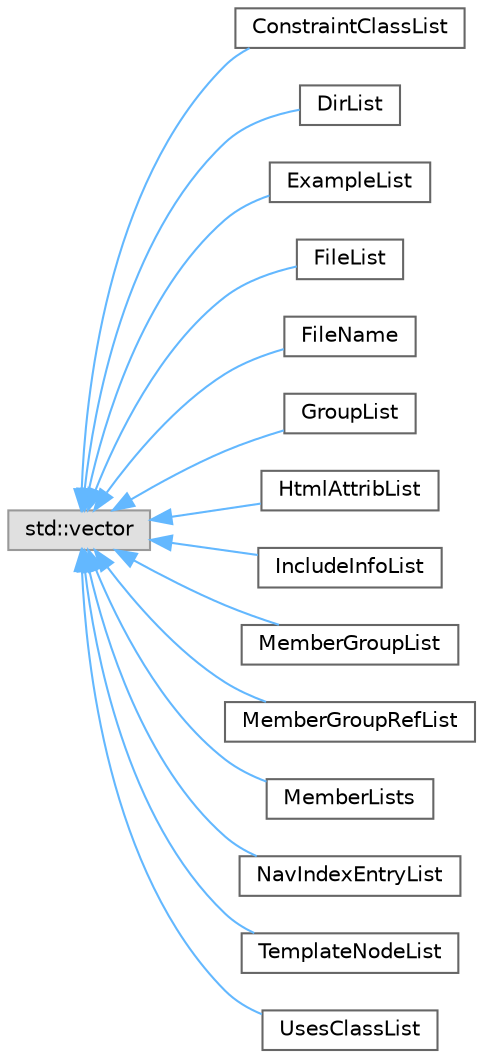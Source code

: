 digraph "Graphical Class Hierarchy"
{
 // INTERACTIVE_SVG=YES
 // LATEX_PDF_SIZE
  bgcolor="transparent";
  edge [fontname=Helvetica,fontsize=10,labelfontname=Helvetica,labelfontsize=10];
  node [fontname=Helvetica,fontsize=10,shape=box,height=0.2,width=0.4];
  rankdir="LR";
  Node0 [id="Node000000",label="std::vector",height=0.2,width=0.4,color="grey60", fillcolor="#E0E0E0", style="filled",tooltip=" "];
  Node0 -> Node1 [id="edge219_Node000000_Node000001",dir="back",color="steelblue1",style="solid",tooltip=" "];
  Node1 [id="Node000001",label="ConstraintClassList",height=0.2,width=0.4,color="grey40", fillcolor="white", style="filled",URL="$d6/d69/class_constraint_class_list.html",tooltip=" "];
  Node0 -> Node2 [id="edge220_Node000000_Node000002",dir="back",color="steelblue1",style="solid",tooltip=" "];
  Node2 [id="Node000002",label="DirList",height=0.2,width=0.4,color="grey40", fillcolor="white", style="filled",URL="$dc/d2a/class_dir_list.html",tooltip="A list of directories."];
  Node0 -> Node3 [id="edge221_Node000000_Node000003",dir="back",color="steelblue1",style="solid",tooltip=" "];
  Node3 [id="Node000003",label="ExampleList",height=0.2,width=0.4,color="grey40", fillcolor="white", style="filled",URL="$d1/d48/class_example_list.html",tooltip=" "];
  Node0 -> Node4 [id="edge222_Node000000_Node000004",dir="back",color="steelblue1",style="solid",tooltip=" "];
  Node4 [id="Node000004",label="FileList",height=0.2,width=0.4,color="grey40", fillcolor="white", style="filled",URL="$d0/d18/class_file_list.html",tooltip=" "];
  Node0 -> Node5 [id="edge223_Node000000_Node000005",dir="back",color="steelblue1",style="solid",tooltip=" "];
  Node5 [id="Node000005",label="FileName",height=0.2,width=0.4,color="grey40", fillcolor="white", style="filled",URL="$dd/db9/class_file_name.html",tooltip="Class representing all files with a certain base name."];
  Node0 -> Node6 [id="edge224_Node000000_Node000006",dir="back",color="steelblue1",style="solid",tooltip=" "];
  Node6 [id="Node000006",label="GroupList",height=0.2,width=0.4,color="grey40", fillcolor="white", style="filled",URL="$d3/d3b/class_group_list.html",tooltip=" "];
  Node0 -> Node7 [id="edge225_Node000000_Node000007",dir="back",color="steelblue1",style="solid",tooltip=" "];
  Node7 [id="Node000007",label="HtmlAttribList",height=0.2,width=0.4,color="grey40", fillcolor="white", style="filled",URL="$db/d4d/class_html_attrib_list.html",tooltip="Class representing a list of HTML attributes."];
  Node0 -> Node8 [id="edge226_Node000000_Node000008",dir="back",color="steelblue1",style="solid",tooltip=" "];
  Node8 [id="Node000008",label="IncludeInfoList",height=0.2,width=0.4,color="grey40", fillcolor="white", style="filled",URL="$d5/d53/class_include_info_list.html",tooltip=" "];
  Node0 -> Node9 [id="edge227_Node000000_Node000009",dir="back",color="steelblue1",style="solid",tooltip=" "];
  Node9 [id="Node000009",label="MemberGroupList",height=0.2,width=0.4,color="grey40", fillcolor="white", style="filled",URL="$df/d11/class_member_group_list.html",tooltip=" "];
  Node0 -> Node10 [id="edge228_Node000000_Node000010",dir="back",color="steelblue1",style="solid",tooltip=" "];
  Node10 [id="Node000010",label="MemberGroupRefList",height=0.2,width=0.4,color="grey40", fillcolor="white", style="filled",URL="$d4/d15/class_member_group_ref_list.html",tooltip=" "];
  Node0 -> Node11 [id="edge229_Node000000_Node000011",dir="back",color="steelblue1",style="solid",tooltip=" "];
  Node11 [id="Node000011",label="MemberLists",height=0.2,width=0.4,color="grey40", fillcolor="white", style="filled",URL="$dd/d5a/class_member_lists.html",tooltip=" "];
  Node0 -> Node12 [id="edge230_Node000000_Node000012",dir="back",color="steelblue1",style="solid",tooltip=" "];
  Node12 [id="Node000012",label="NavIndexEntryList",height=0.2,width=0.4,color="grey40", fillcolor="white", style="filled",URL="$df/d10/class_nav_index_entry_list.html",tooltip=" "];
  Node0 -> Node13 [id="edge231_Node000000_Node000013",dir="back",color="steelblue1",style="solid",tooltip=" "];
  Node13 [id="Node000013",label="TemplateNodeList",height=0.2,width=0.4,color="grey40", fillcolor="white", style="filled",URL="$df/daf/class_template_node_list.html",tooltip="Class representing a list of AST nodes in a template."];
  Node0 -> Node14 [id="edge232_Node000000_Node000014",dir="back",color="steelblue1",style="solid",tooltip=" "];
  Node14 [id="Node000014",label="UsesClassList",height=0.2,width=0.4,color="grey40", fillcolor="white", style="filled",URL="$dd/d1c/class_uses_class_list.html",tooltip=" "];
}

